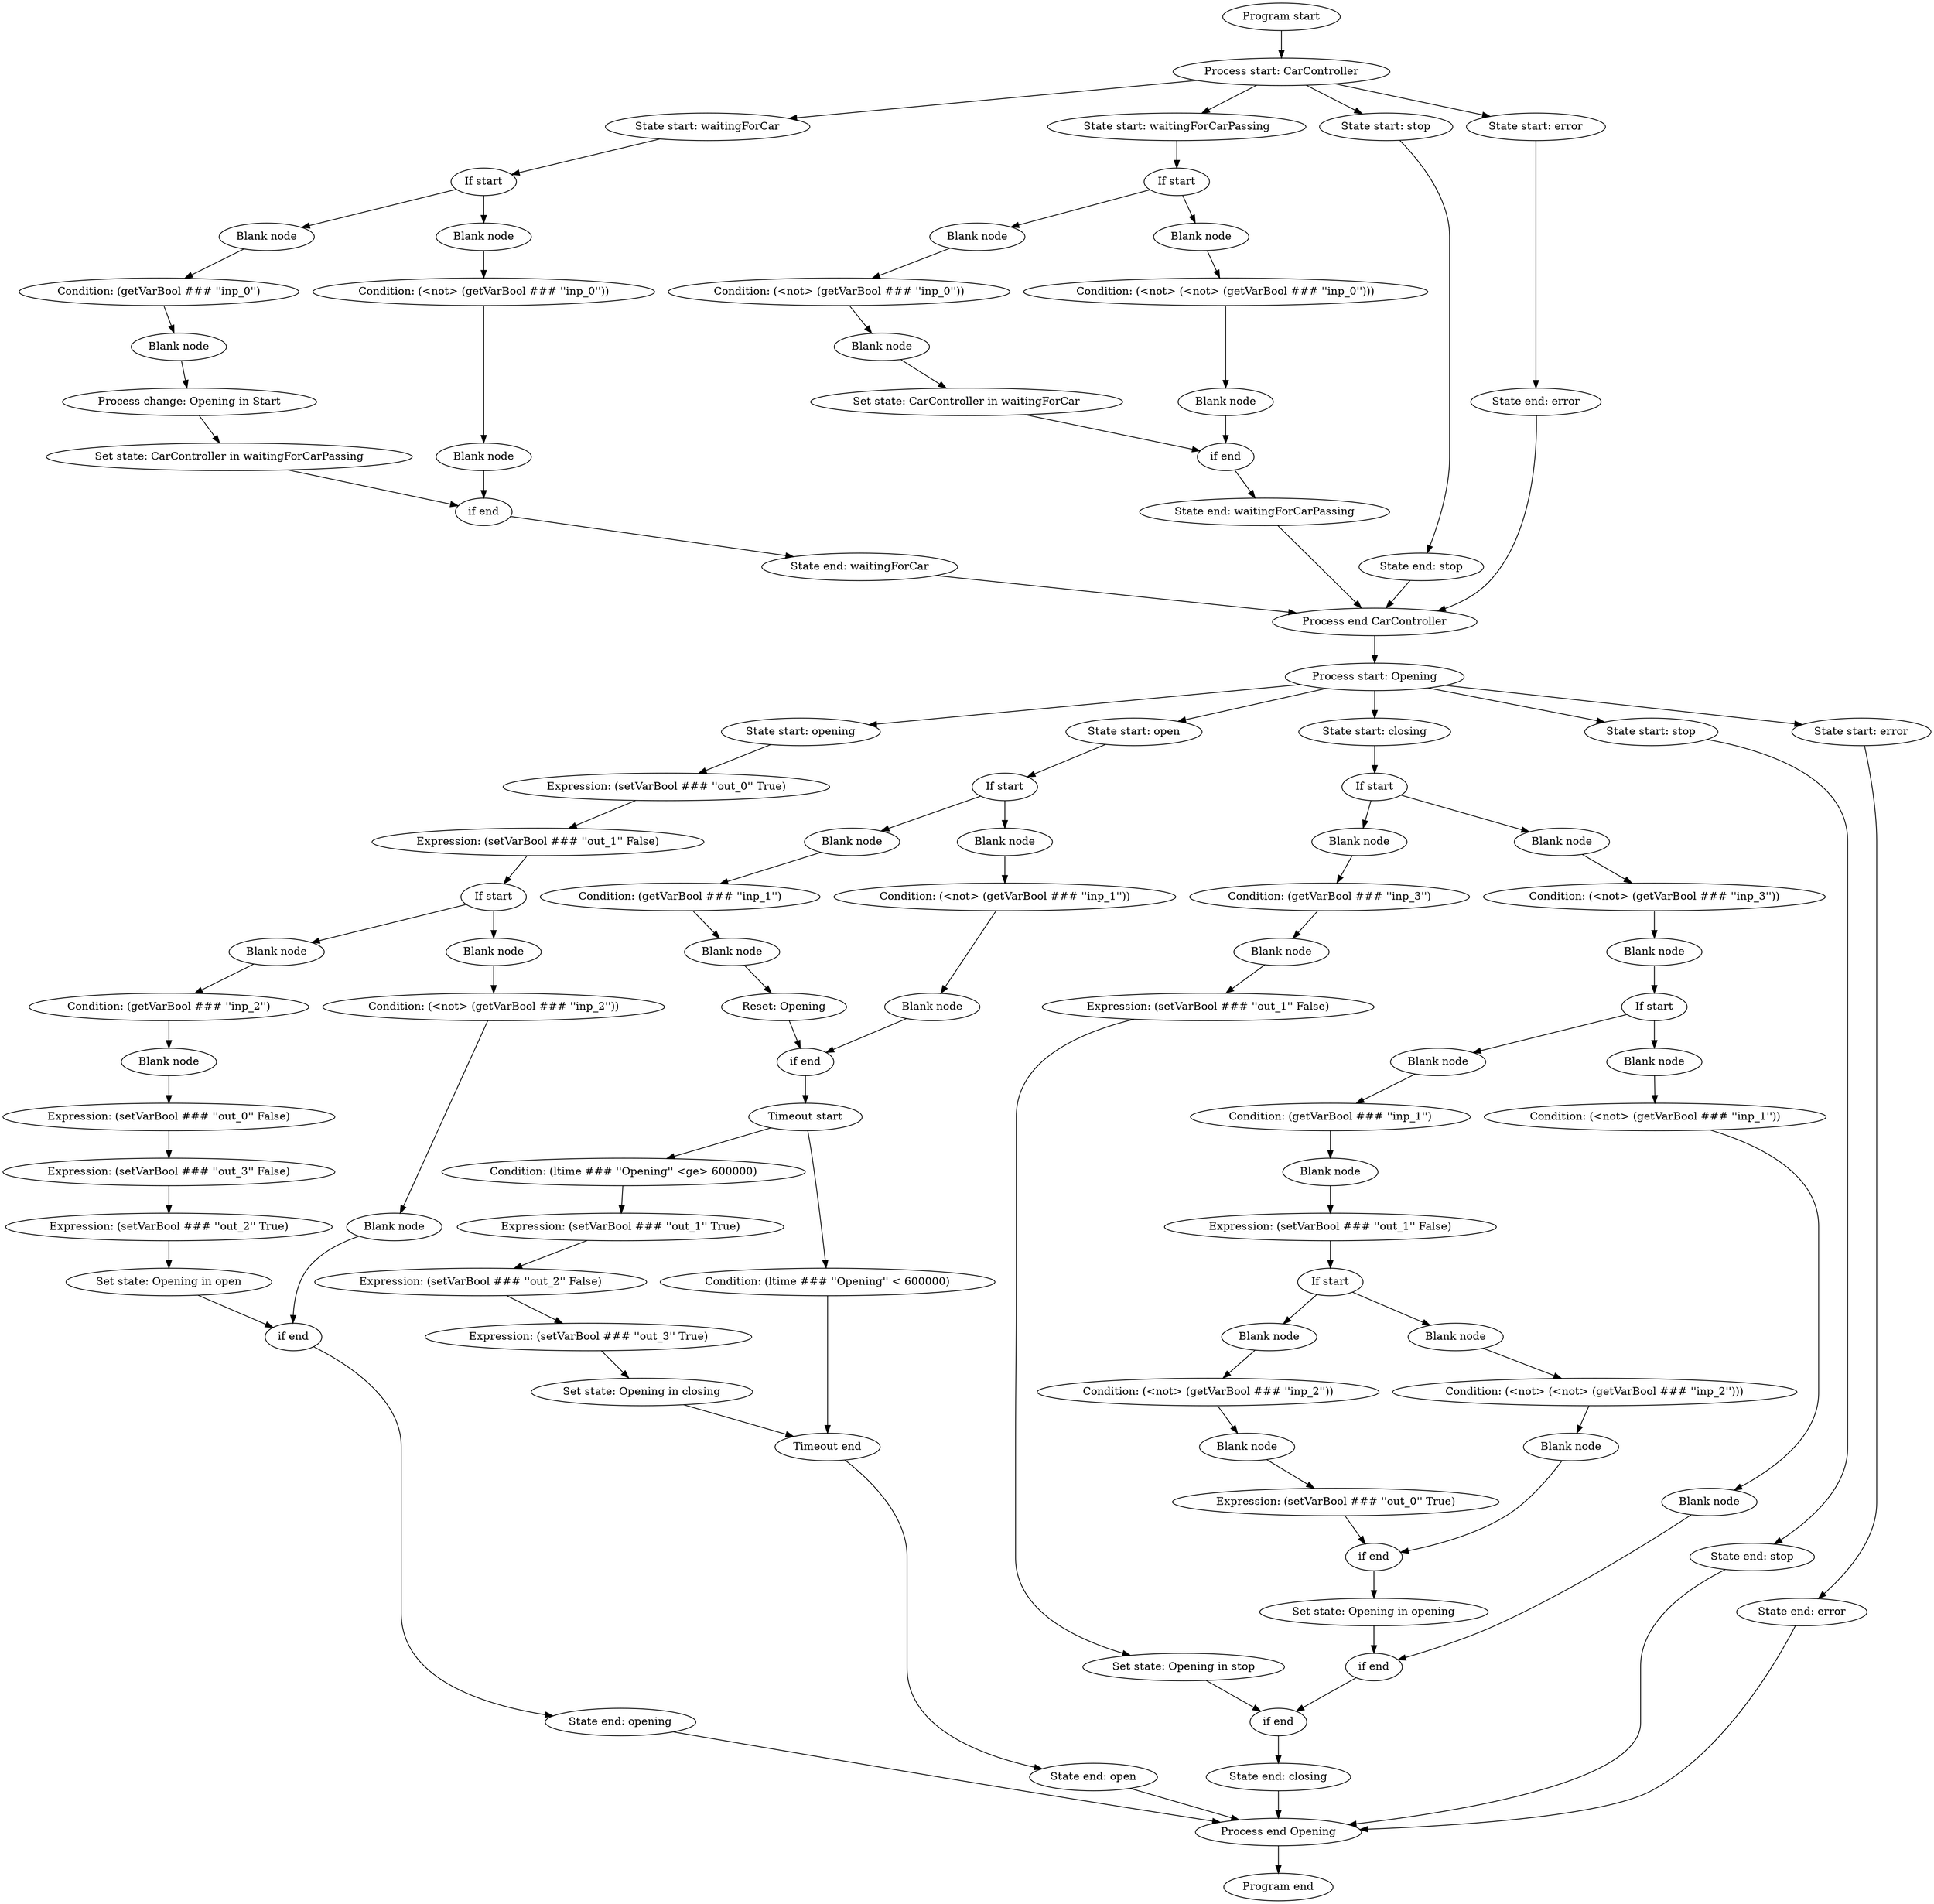 strict digraph G {
  1 [ label="Program start" ];
  2 [ label="Program end" ];
  3 [ label="Process start: CarController" ];
  4 [ label="Process end CarController" ];
  5 [ label="State start: waitingForCar" ];
  6 [ label="State end: waitingForCar" ];
  7 [ label="If start" ];
  8 [ label="if end" ];
  9 [ label="Blank node" ];
  10 [ label="Blank node" ];
  11 [ label="Condition: (getVarBool ### ''inp_0'')" ];
  12 [ label="Process change: Opening in Start" ];
  13 [ label="Set state: CarController in waitingForCarPassing" ];
  14 [ label="Blank node" ];
  15 [ label="Blank node" ];
  16 [ label="Condition: (\<not> (getVarBool ### ''inp_0''))" ];
  17 [ label="State start: waitingForCarPassing" ];
  18 [ label="State end: waitingForCarPassing" ];
  19 [ label="If start" ];
  20 [ label="if end" ];
  21 [ label="Blank node" ];
  22 [ label="Blank node" ];
  23 [ label="Condition: (\<not> (getVarBool ### ''inp_0''))" ];
  24 [ label="Set state: CarController in waitingForCar" ];
  25 [ label="Blank node" ];
  26 [ label="Blank node" ];
  27 [ label="Condition: (\<not> (\<not> (getVarBool ### ''inp_0'')))" ];
  28 [ label="State start: stop" ];
  29 [ label="State end: stop" ];
  30 [ label="State start: error" ];
  31 [ label="State end: error" ];
  32 [ label="Process start: Opening" ];
  33 [ label="Process end Opening" ];
  34 [ label="State start: opening" ];
  35 [ label="State end: opening" ];
  36 [ label="Expression: (setVarBool ### ''out_0'' True)" ];
  37 [ label="Expression: (setVarBool ### ''out_1'' False)" ];
  38 [ label="If start" ];
  39 [ label="if end" ];
  40 [ label="Blank node" ];
  41 [ label="Blank node" ];
  42 [ label="Condition: (getVarBool ### ''inp_2'')" ];
  43 [ label="Expression: (setVarBool ### ''out_0'' False)" ];
  44 [ label="Expression: (setVarBool ### ''out_3'' False)" ];
  45 [ label="Expression: (setVarBool ### ''out_2'' True)" ];
  46 [ label="Set state: Opening in open" ];
  47 [ label="Blank node" ];
  48 [ label="Blank node" ];
  49 [ label="Condition: (\<not> (getVarBool ### ''inp_2''))" ];
  50 [ label="State start: open" ];
  51 [ label="State end: open" ];
  52 [ label="If start" ];
  53 [ label="if end" ];
  54 [ label="Blank node" ];
  55 [ label="Blank node" ];
  56 [ label="Condition: (getVarBool ### ''inp_1'')" ];
  57 [ label="Reset: Opening" ];
  58 [ label="Blank node" ];
  59 [ label="Blank node" ];
  60 [ label="Condition: (\<not> (getVarBool ### ''inp_1''))" ];
  61 [ label="Timeout start" ];
  62 [ label="Timeout end" ];
  63 [ label="Condition: (ltime ### ''Opening'' \<ge> 600000)" ];
  64 [ label="Expression: (setVarBool ### ''out_1'' True)" ];
  65 [ label="Expression: (setVarBool ### ''out_2'' False)" ];
  66 [ label="Expression: (setVarBool ### ''out_3'' True)" ];
  67 [ label="Set state: Opening in closing" ];
  68 [ label="Condition: (ltime ### ''Opening'' < 600000)" ];
  69 [ label="State start: closing" ];
  70 [ label="State end: closing" ];
  71 [ label="If start" ];
  72 [ label="if end" ];
  73 [ label="Blank node" ];
  74 [ label="Blank node" ];
  75 [ label="Condition: (getVarBool ### ''inp_3'')" ];
  76 [ label="Expression: (setVarBool ### ''out_1'' False)" ];
  77 [ label="Set state: Opening in stop" ];
  78 [ label="Blank node" ];
  79 [ label="Blank node" ];
  80 [ label="Condition: (\<not> (getVarBool ### ''inp_3''))" ];
  81 [ label="If start" ];
  82 [ label="if end" ];
  83 [ label="Blank node" ];
  84 [ label="Blank node" ];
  85 [ label="Condition: (getVarBool ### ''inp_1'')" ];
  86 [ label="Expression: (setVarBool ### ''out_1'' False)" ];
  87 [ label="If start" ];
  88 [ label="if end" ];
  89 [ label="Blank node" ];
  90 [ label="Blank node" ];
  91 [ label="Condition: (\<not> (getVarBool ### ''inp_2''))" ];
  92 [ label="Expression: (setVarBool ### ''out_0'' True)" ];
  93 [ label="Blank node" ];
  94 [ label="Blank node" ];
  95 [ label="Condition: (\<not> (\<not> (getVarBool ### ''inp_2'')))" ];
  96 [ label="Set state: Opening in opening" ];
  97 [ label="Blank node" ];
  98 [ label="Blank node" ];
  99 [ label="Condition: (\<not> (getVarBool ### ''inp_1''))" ];
  100 [ label="State start: stop" ];
  101 [ label="State end: stop" ];
  102 [ label="State start: error" ];
  103 [ label="State end: error" ];
  9 -> 11;
  11 -> 10;
  12 -> 13;
  10 -> 12;
  7 -> 9;
  13 -> 8;
  14 -> 16;
  16 -> 15;
  7 -> 14;
  15 -> 8;
  5 -> 7;
  8 -> 6;
  3 -> 5;
  6 -> 4;
  21 -> 23;
  23 -> 22;
  22 -> 24;
  19 -> 21;
  24 -> 20;
  25 -> 27;
  27 -> 26;
  19 -> 25;
  26 -> 20;
  17 -> 19;
  20 -> 18;
  3 -> 17;
  18 -> 4;
  28 -> 29;
  3 -> 28;
  29 -> 4;
  30 -> 31;
  3 -> 30;
  31 -> 4;
  36 -> 37;
  40 -> 42;
  42 -> 41;
  43 -> 44;
  44 -> 45;
  45 -> 46;
  41 -> 43;
  38 -> 40;
  46 -> 39;
  47 -> 49;
  49 -> 48;
  38 -> 47;
  48 -> 39;
  37 -> 38;
  34 -> 36;
  39 -> 35;
  32 -> 34;
  35 -> 33;
  54 -> 56;
  56 -> 55;
  55 -> 57;
  52 -> 54;
  57 -> 53;
  58 -> 60;
  60 -> 59;
  52 -> 58;
  59 -> 53;
  64 -> 65;
  65 -> 66;
  66 -> 67;
  63 -> 64;
  61 -> 63;
  67 -> 62;
  61 -> 68;
  68 -> 62;
  53 -> 61;
  50 -> 52;
  62 -> 51;
  32 -> 50;
  51 -> 33;
  73 -> 75;
  75 -> 74;
  76 -> 77;
  74 -> 76;
  71 -> 73;
  77 -> 72;
  78 -> 80;
  80 -> 79;
  83 -> 85;
  85 -> 84;
  89 -> 91;
  91 -> 90;
  90 -> 92;
  87 -> 89;
  92 -> 88;
  93 -> 95;
  95 -> 94;
  87 -> 93;
  94 -> 88;
  86 -> 87;
  88 -> 96;
  84 -> 86;
  81 -> 83;
  96 -> 82;
  97 -> 99;
  99 -> 98;
  81 -> 97;
  98 -> 82;
  79 -> 81;
  71 -> 78;
  82 -> 72;
  69 -> 71;
  72 -> 70;
  32 -> 69;
  70 -> 33;
  100 -> 101;
  32 -> 100;
  101 -> 33;
  102 -> 103;
  32 -> 102;
  103 -> 33;
  4 -> 32;
  1 -> 3;
  33 -> 2;
}
